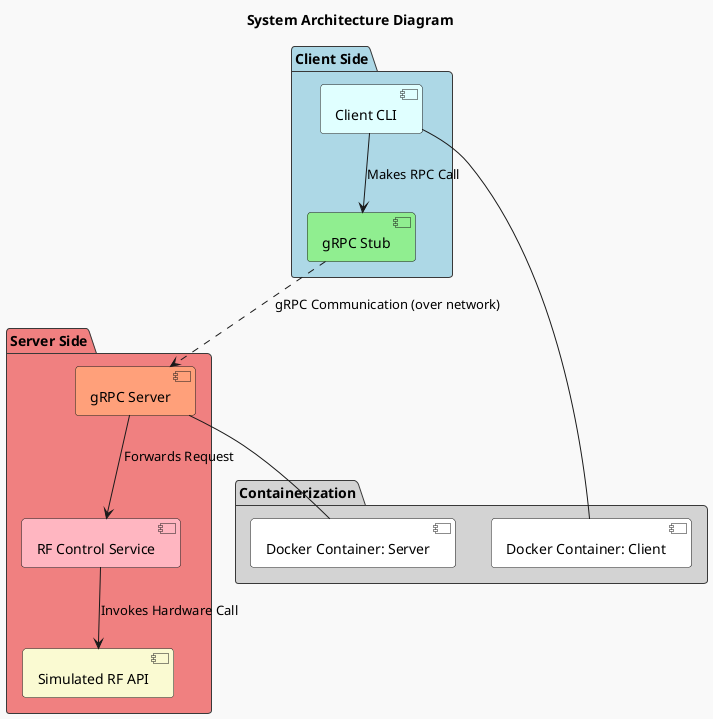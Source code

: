 @startuml
!theme mars
title System Architecture Diagram

package "Client Side" #LightBlue {
  [Client CLI] #LightCyan
  [gRPC Stub] #LightGreen

  [Client CLI] --> [gRPC Stub] : Makes RPC Call
}

package "Server Side" #LightCoral {
  [gRPC Server] #LightSalmon
  [RF Control Service] #LightPink
  [Simulated RF API] #LightGoldenRodYellow

  [gRPC Server] --> [RF Control Service] : Forwards Request
  [RF Control Service] --> [Simulated RF API] : Invokes Hardware Call
}

package "Containerization" #LightGray {
    [Docker Container: Client] #White
    [Docker Container: Server] #White

    [Client CLI] -- [Docker Container: Client]
    [gRPC Server] -- [Docker Container: Server]
}

[gRPC Stub] ..> [gRPC Server] : gRPC Communication (over network)
@enduml
